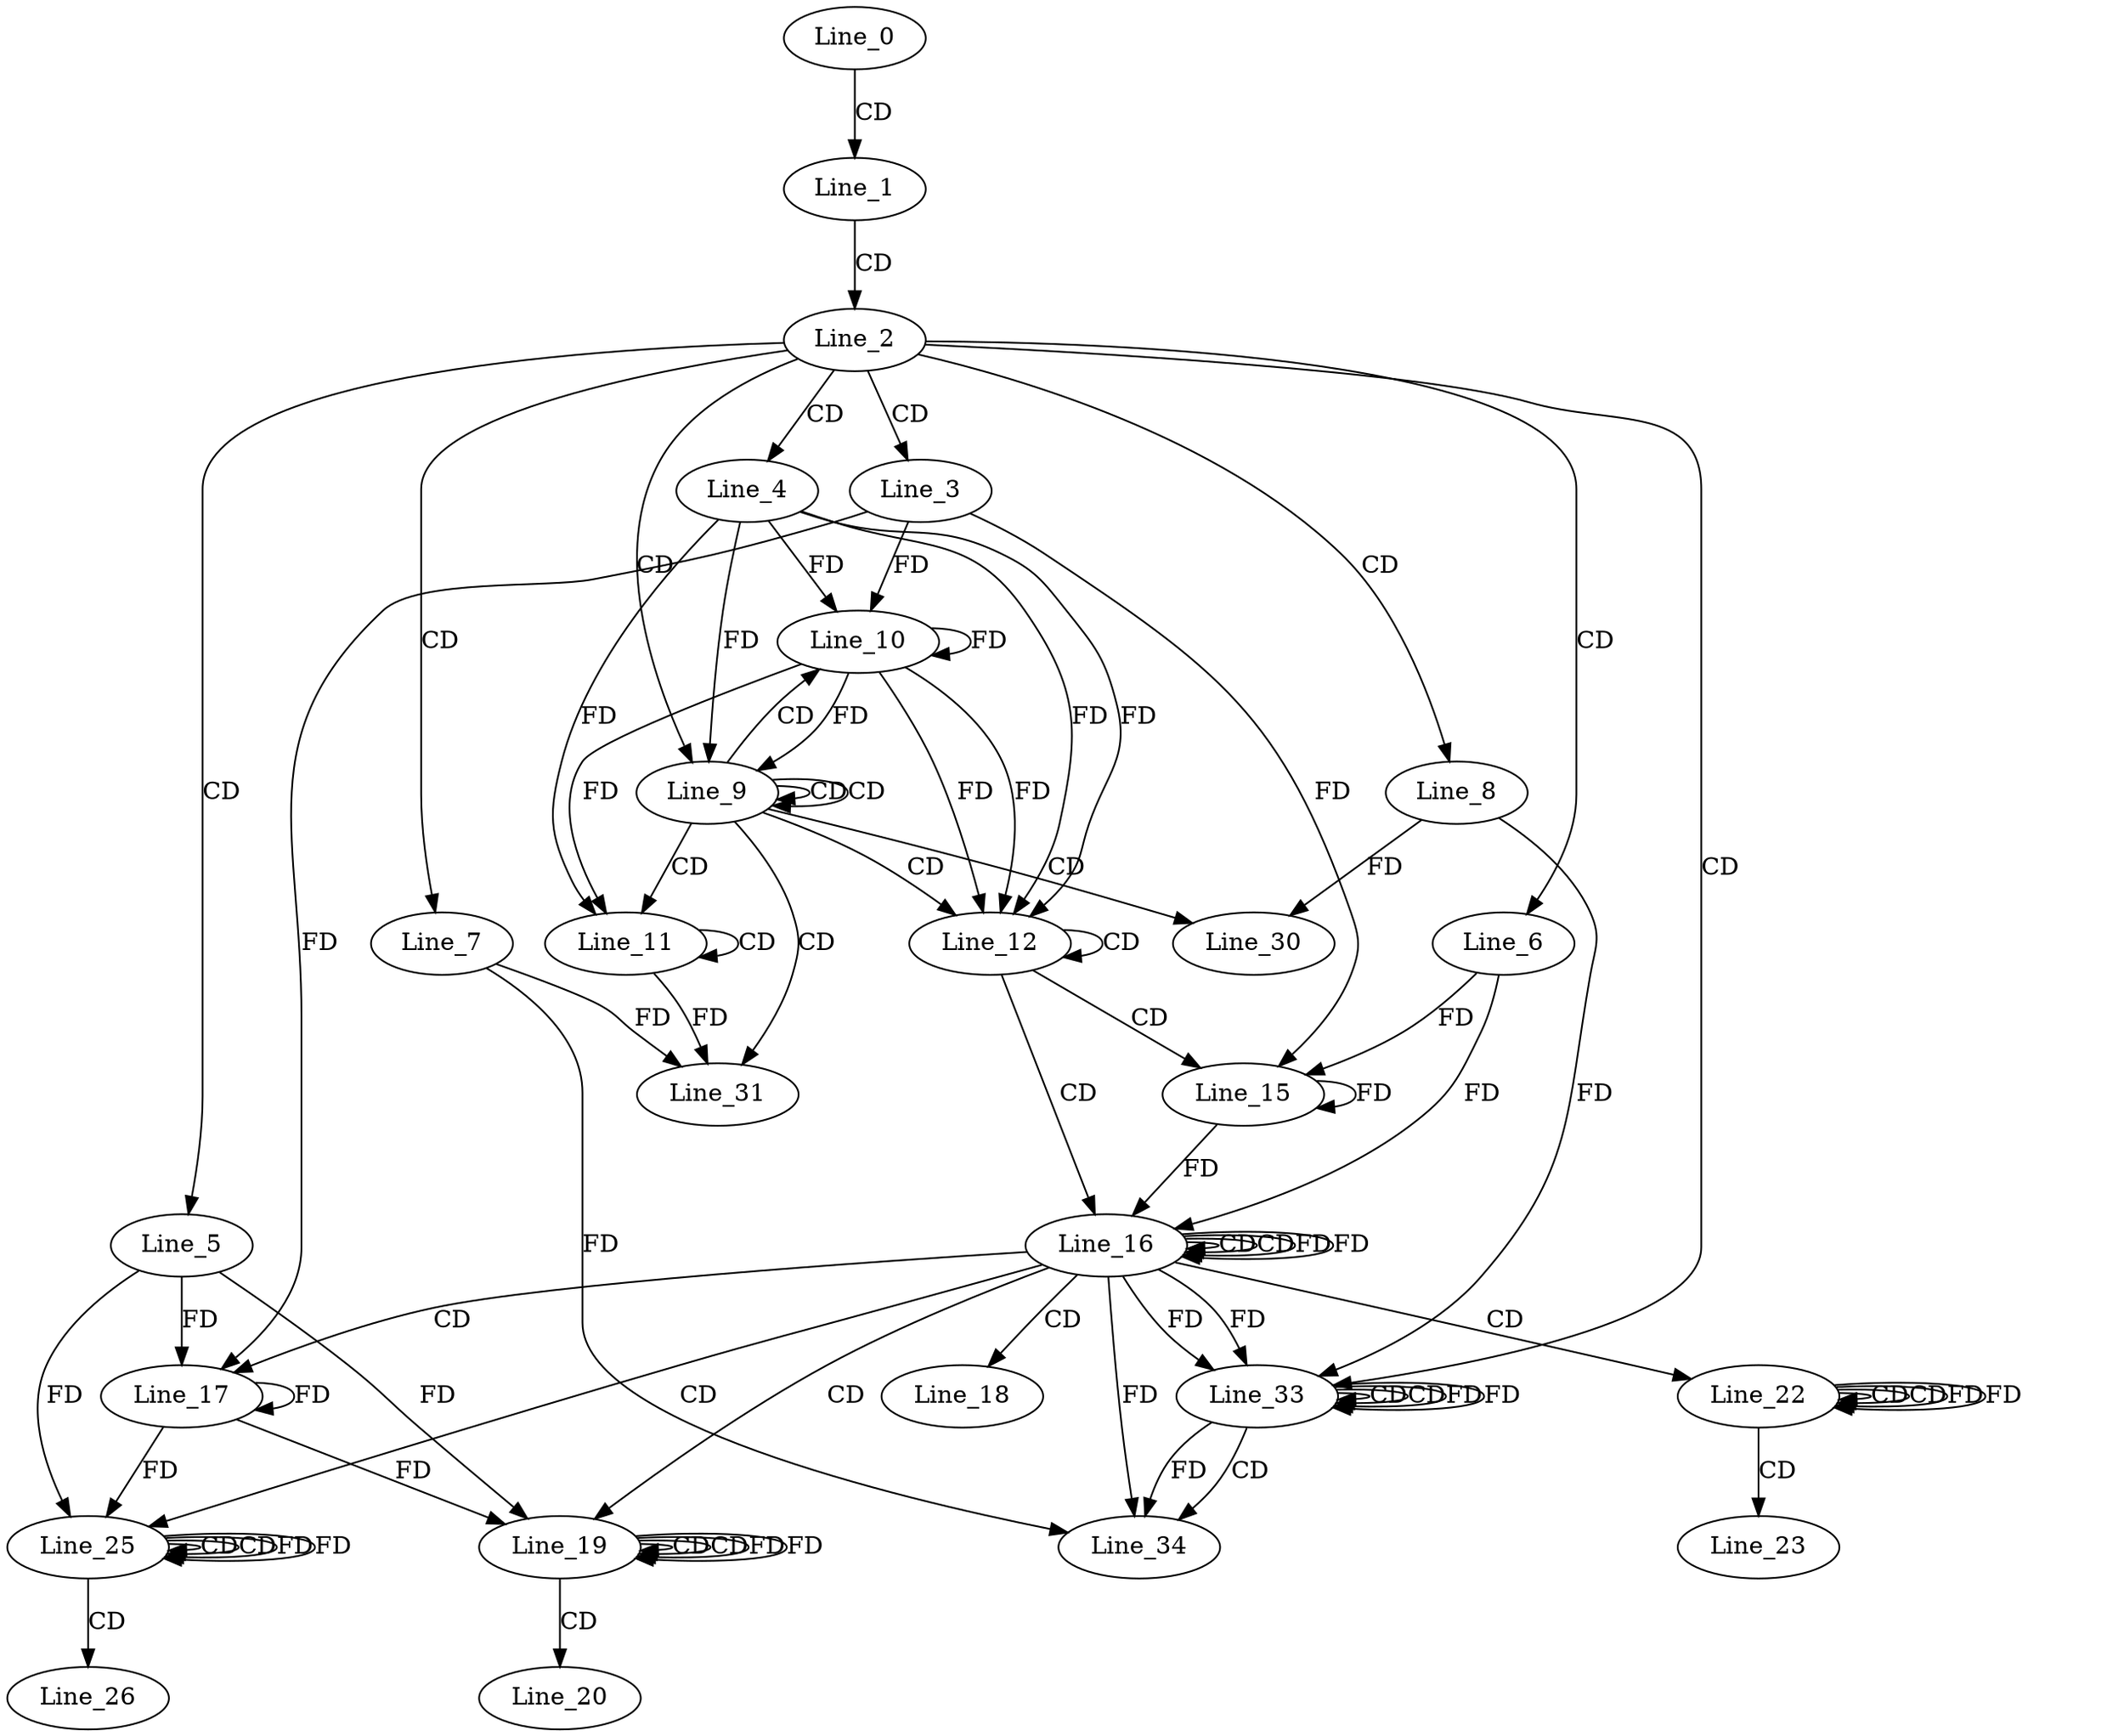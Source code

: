 digraph G {
  Line_0;
  Line_1;
  Line_2;
  Line_3;
  Line_4;
  Line_5;
  Line_6;
  Line_7;
  Line_8;
  Line_9;
  Line_9;
  Line_9;
  Line_10;
  Line_10;
  Line_11;
  Line_11;
  Line_12;
  Line_12;
  Line_15;
  Line_15;
  Line_16;
  Line_16;
  Line_16;
  Line_17;
  Line_17;
  Line_18;
  Line_19;
  Line_19;
  Line_19;
  Line_20;
  Line_22;
  Line_22;
  Line_22;
  Line_23;
  Line_25;
  Line_25;
  Line_25;
  Line_26;
  Line_30;
  Line_31;
  Line_31;
  Line_33;
  Line_33;
  Line_33;
  Line_34;
  Line_34;
  Line_0 -> Line_1 [ label="CD" ];
  Line_1 -> Line_2 [ label="CD" ];
  Line_2 -> Line_3 [ label="CD" ];
  Line_2 -> Line_4 [ label="CD" ];
  Line_2 -> Line_5 [ label="CD" ];
  Line_2 -> Line_6 [ label="CD" ];
  Line_2 -> Line_7 [ label="CD" ];
  Line_2 -> Line_8 [ label="CD" ];
  Line_2 -> Line_9 [ label="CD" ];
  Line_9 -> Line_9 [ label="CD" ];
  Line_9 -> Line_9 [ label="CD" ];
  Line_4 -> Line_9 [ label="FD" ];
  Line_9 -> Line_10 [ label="CD" ];
  Line_10 -> Line_10 [ label="FD" ];
  Line_4 -> Line_10 [ label="FD" ];
  Line_3 -> Line_10 [ label="FD" ];
  Line_9 -> Line_11 [ label="CD" ];
  Line_11 -> Line_11 [ label="CD" ];
  Line_10 -> Line_11 [ label="FD" ];
  Line_4 -> Line_11 [ label="FD" ];
  Line_9 -> Line_12 [ label="CD" ];
  Line_10 -> Line_12 [ label="FD" ];
  Line_4 -> Line_12 [ label="FD" ];
  Line_12 -> Line_12 [ label="CD" ];
  Line_10 -> Line_12 [ label="FD" ];
  Line_4 -> Line_12 [ label="FD" ];
  Line_12 -> Line_15 [ label="CD" ];
  Line_15 -> Line_15 [ label="FD" ];
  Line_6 -> Line_15 [ label="FD" ];
  Line_3 -> Line_15 [ label="FD" ];
  Line_12 -> Line_16 [ label="CD" ];
  Line_16 -> Line_16 [ label="CD" ];
  Line_15 -> Line_16 [ label="FD" ];
  Line_6 -> Line_16 [ label="FD" ];
  Line_16 -> Line_16 [ label="CD" ];
  Line_16 -> Line_16 [ label="FD" ];
  Line_16 -> Line_17 [ label="CD" ];
  Line_17 -> Line_17 [ label="FD" ];
  Line_5 -> Line_17 [ label="FD" ];
  Line_3 -> Line_17 [ label="FD" ];
  Line_16 -> Line_18 [ label="CD" ];
  Line_16 -> Line_19 [ label="CD" ];
  Line_19 -> Line_19 [ label="CD" ];
  Line_17 -> Line_19 [ label="FD" ];
  Line_5 -> Line_19 [ label="FD" ];
  Line_19 -> Line_19 [ label="CD" ];
  Line_19 -> Line_19 [ label="FD" ];
  Line_19 -> Line_20 [ label="CD" ];
  Line_16 -> Line_22 [ label="CD" ];
  Line_22 -> Line_22 [ label="CD" ];
  Line_22 -> Line_22 [ label="CD" ];
  Line_22 -> Line_22 [ label="FD" ];
  Line_22 -> Line_23 [ label="CD" ];
  Line_16 -> Line_25 [ label="CD" ];
  Line_25 -> Line_25 [ label="CD" ];
  Line_17 -> Line_25 [ label="FD" ];
  Line_5 -> Line_25 [ label="FD" ];
  Line_25 -> Line_25 [ label="CD" ];
  Line_25 -> Line_25 [ label="FD" ];
  Line_25 -> Line_26 [ label="CD" ];
  Line_9 -> Line_30 [ label="CD" ];
  Line_8 -> Line_30 [ label="FD" ];
  Line_9 -> Line_31 [ label="CD" ];
  Line_7 -> Line_31 [ label="FD" ];
  Line_11 -> Line_31 [ label="FD" ];
  Line_2 -> Line_33 [ label="CD" ];
  Line_33 -> Line_33 [ label="CD" ];
  Line_16 -> Line_33 [ label="FD" ];
  Line_8 -> Line_33 [ label="FD" ];
  Line_33 -> Line_33 [ label="CD" ];
  Line_33 -> Line_33 [ label="FD" ];
  Line_16 -> Line_33 [ label="FD" ];
  Line_33 -> Line_34 [ label="CD" ];
  Line_7 -> Line_34 [ label="FD" ];
  Line_33 -> Line_34 [ label="FD" ];
  Line_16 -> Line_34 [ label="FD" ];
  Line_10 -> Line_9 [ label="FD" ];
  Line_16 -> Line_16 [ label="FD" ];
  Line_19 -> Line_19 [ label="FD" ];
  Line_22 -> Line_22 [ label="FD" ];
  Line_25 -> Line_25 [ label="FD" ];
  Line_33 -> Line_33 [ label="FD" ];
}
